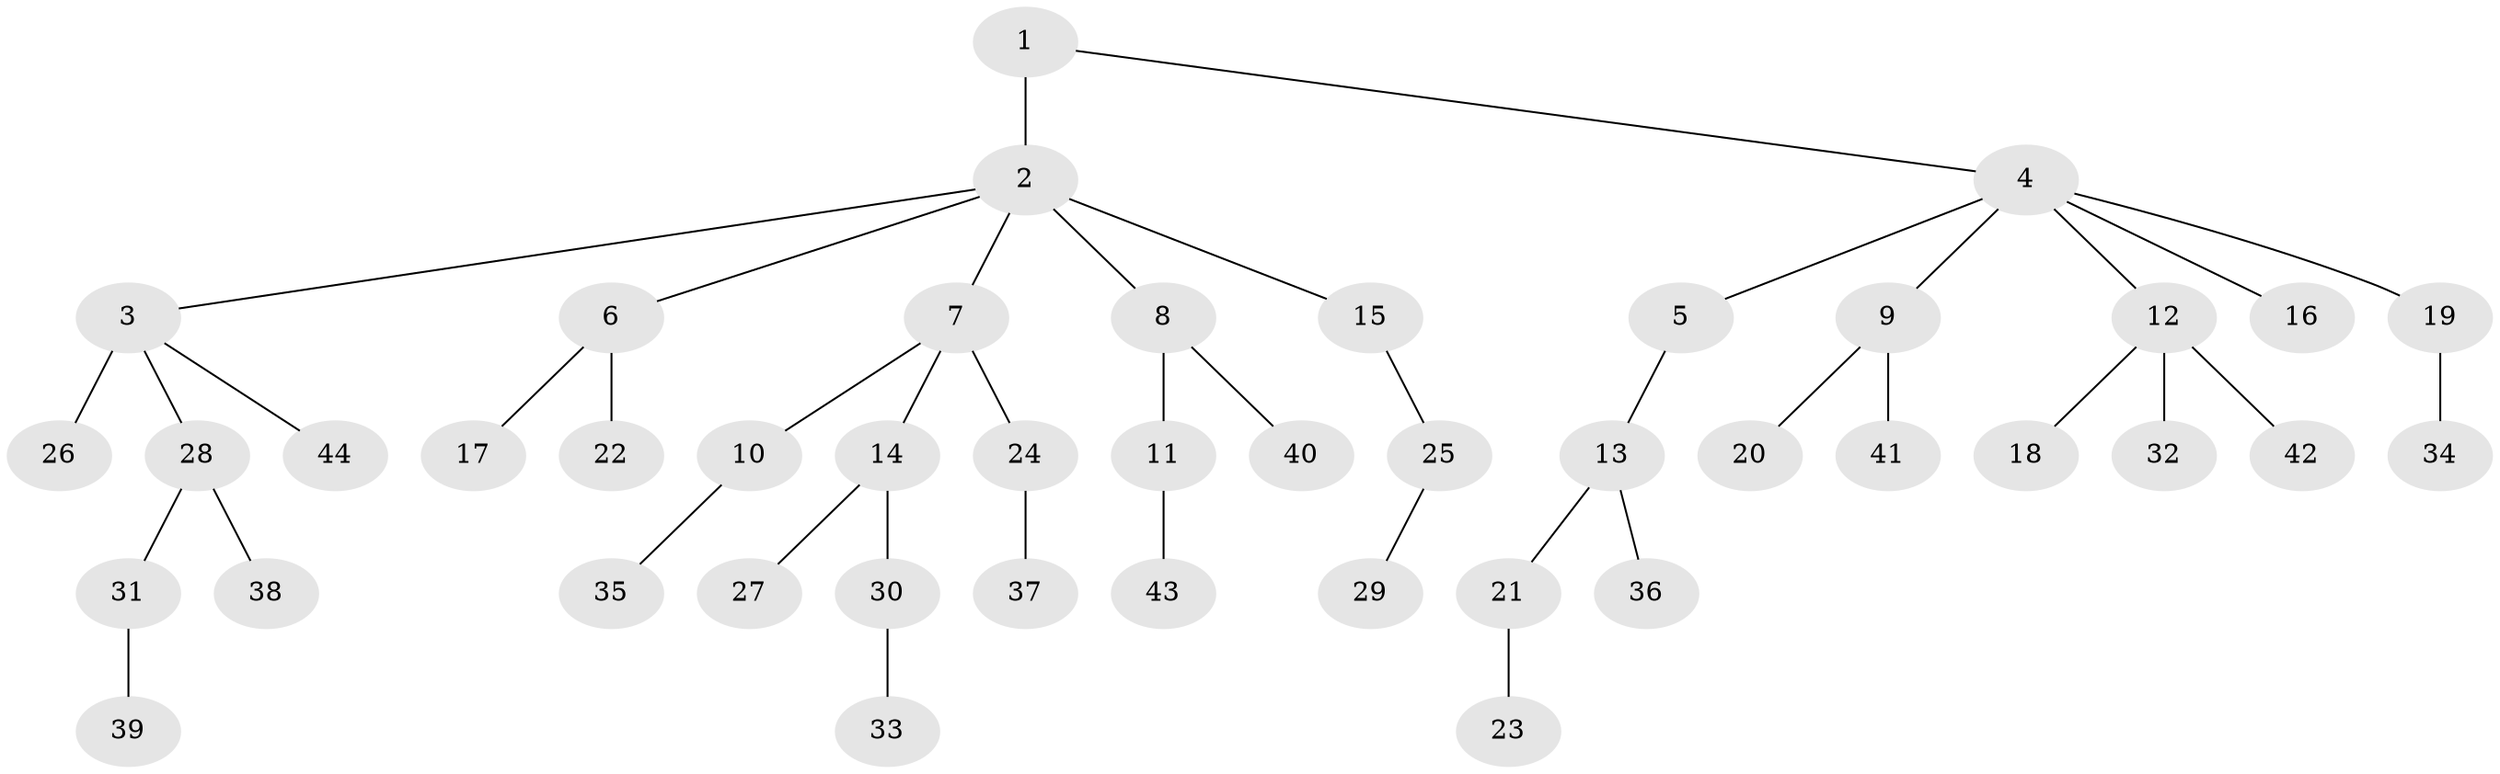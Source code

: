 // original degree distribution, {3: 0.1597222222222222, 9: 0.006944444444444444, 4: 0.05555555555555555, 8: 0.006944444444444444, 5: 0.041666666666666664, 6: 0.013888888888888888, 2: 0.1597222222222222, 1: 0.5555555555555556}
// Generated by graph-tools (version 1.1) at 2025/51/03/04/25 22:51:55]
// undirected, 44 vertices, 43 edges
graph export_dot {
  node [color=gray90,style=filled];
  1;
  2;
  3;
  4;
  5;
  6;
  7;
  8;
  9;
  10;
  11;
  12;
  13;
  14;
  15;
  16;
  17;
  18;
  19;
  20;
  21;
  22;
  23;
  24;
  25;
  26;
  27;
  28;
  29;
  30;
  31;
  32;
  33;
  34;
  35;
  36;
  37;
  38;
  39;
  40;
  41;
  42;
  43;
  44;
  1 -- 2 [weight=2.0];
  1 -- 4 [weight=1.0];
  2 -- 3 [weight=1.0];
  2 -- 6 [weight=1.0];
  2 -- 7 [weight=1.0];
  2 -- 8 [weight=1.0];
  2 -- 15 [weight=1.0];
  3 -- 26 [weight=3.0];
  3 -- 28 [weight=1.0];
  3 -- 44 [weight=1.0];
  4 -- 5 [weight=1.0];
  4 -- 9 [weight=1.0];
  4 -- 12 [weight=1.0];
  4 -- 16 [weight=1.0];
  4 -- 19 [weight=1.0];
  5 -- 13 [weight=1.0];
  6 -- 17 [weight=1.0];
  6 -- 22 [weight=1.0];
  7 -- 10 [weight=1.0];
  7 -- 14 [weight=1.0];
  7 -- 24 [weight=1.0];
  8 -- 11 [weight=2.0];
  8 -- 40 [weight=1.0];
  9 -- 20 [weight=1.0];
  9 -- 41 [weight=1.0];
  10 -- 35 [weight=1.0];
  11 -- 43 [weight=1.0];
  12 -- 18 [weight=1.0];
  12 -- 32 [weight=4.0];
  12 -- 42 [weight=1.0];
  13 -- 21 [weight=1.0];
  13 -- 36 [weight=2.0];
  14 -- 27 [weight=1.0];
  14 -- 30 [weight=1.0];
  15 -- 25 [weight=1.0];
  19 -- 34 [weight=1.0];
  21 -- 23 [weight=1.0];
  24 -- 37 [weight=1.0];
  25 -- 29 [weight=1.0];
  28 -- 31 [weight=1.0];
  28 -- 38 [weight=1.0];
  30 -- 33 [weight=1.0];
  31 -- 39 [weight=2.0];
}
